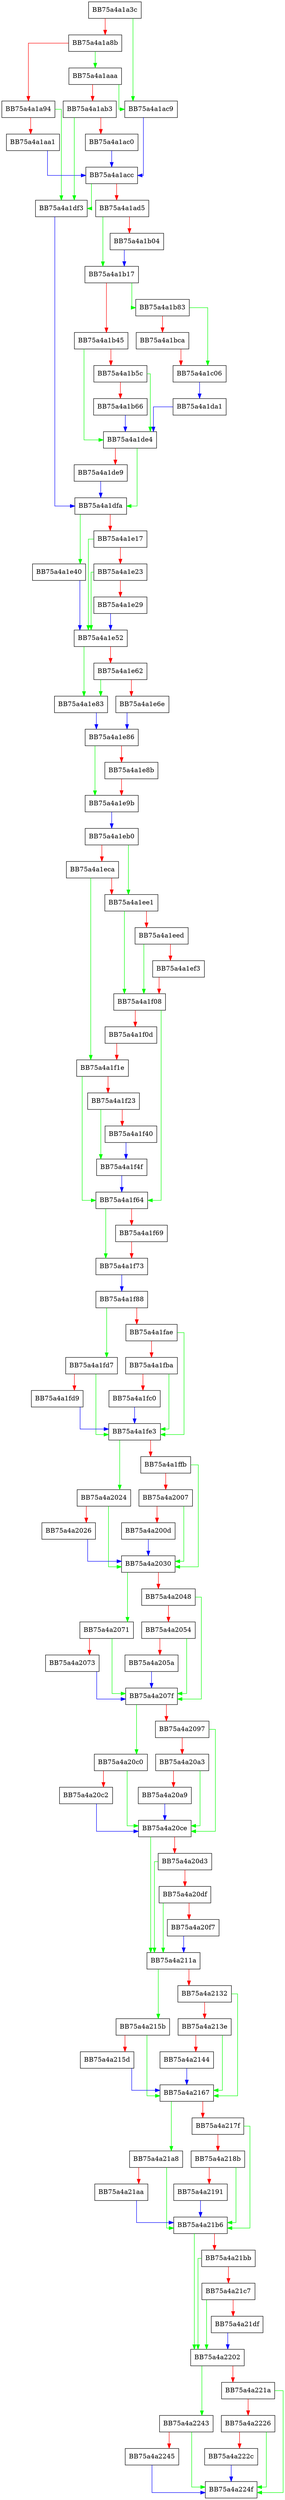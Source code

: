digraph AddSenseHeartbeatData {
  node [shape="box"];
  graph [splines=ortho];
  BB75a4a1a3c -> BB75a4a1ac9 [color="green"];
  BB75a4a1a3c -> BB75a4a1a8b [color="red"];
  BB75a4a1a8b -> BB75a4a1aaa [color="green"];
  BB75a4a1a8b -> BB75a4a1a94 [color="red"];
  BB75a4a1a94 -> BB75a4a1df3 [color="green"];
  BB75a4a1a94 -> BB75a4a1aa1 [color="red"];
  BB75a4a1aa1 -> BB75a4a1acc [color="blue"];
  BB75a4a1aaa -> BB75a4a1ac9 [color="green"];
  BB75a4a1aaa -> BB75a4a1ab3 [color="red"];
  BB75a4a1ab3 -> BB75a4a1df3 [color="green"];
  BB75a4a1ab3 -> BB75a4a1ac0 [color="red"];
  BB75a4a1ac0 -> BB75a4a1acc [color="blue"];
  BB75a4a1ac9 -> BB75a4a1acc [color="blue"];
  BB75a4a1acc -> BB75a4a1df3 [color="green"];
  BB75a4a1acc -> BB75a4a1ad5 [color="red"];
  BB75a4a1ad5 -> BB75a4a1b17 [color="green"];
  BB75a4a1ad5 -> BB75a4a1b04 [color="red"];
  BB75a4a1b04 -> BB75a4a1b17 [color="blue"];
  BB75a4a1b17 -> BB75a4a1b83 [color="green"];
  BB75a4a1b17 -> BB75a4a1b45 [color="red"];
  BB75a4a1b45 -> BB75a4a1de4 [color="green"];
  BB75a4a1b45 -> BB75a4a1b5c [color="red"];
  BB75a4a1b5c -> BB75a4a1de4 [color="green"];
  BB75a4a1b5c -> BB75a4a1b66 [color="red"];
  BB75a4a1b66 -> BB75a4a1de4 [color="blue"];
  BB75a4a1b83 -> BB75a4a1c06 [color="green"];
  BB75a4a1b83 -> BB75a4a1bca [color="red"];
  BB75a4a1bca -> BB75a4a1c06 [color="red"];
  BB75a4a1c06 -> BB75a4a1da1 [color="blue"];
  BB75a4a1da1 -> BB75a4a1de4 [color="blue"];
  BB75a4a1de4 -> BB75a4a1dfa [color="green"];
  BB75a4a1de4 -> BB75a4a1de9 [color="red"];
  BB75a4a1de9 -> BB75a4a1dfa [color="blue"];
  BB75a4a1df3 -> BB75a4a1dfa [color="blue"];
  BB75a4a1dfa -> BB75a4a1e40 [color="green"];
  BB75a4a1dfa -> BB75a4a1e17 [color="red"];
  BB75a4a1e17 -> BB75a4a1e52 [color="green"];
  BB75a4a1e17 -> BB75a4a1e23 [color="red"];
  BB75a4a1e23 -> BB75a4a1e52 [color="green"];
  BB75a4a1e23 -> BB75a4a1e29 [color="red"];
  BB75a4a1e29 -> BB75a4a1e52 [color="blue"];
  BB75a4a1e40 -> BB75a4a1e52 [color="blue"];
  BB75a4a1e52 -> BB75a4a1e83 [color="green"];
  BB75a4a1e52 -> BB75a4a1e62 [color="red"];
  BB75a4a1e62 -> BB75a4a1e83 [color="green"];
  BB75a4a1e62 -> BB75a4a1e6e [color="red"];
  BB75a4a1e6e -> BB75a4a1e86 [color="blue"];
  BB75a4a1e83 -> BB75a4a1e86 [color="blue"];
  BB75a4a1e86 -> BB75a4a1e9b [color="green"];
  BB75a4a1e86 -> BB75a4a1e8b [color="red"];
  BB75a4a1e8b -> BB75a4a1e9b [color="red"];
  BB75a4a1e9b -> BB75a4a1eb0 [color="blue"];
  BB75a4a1eb0 -> BB75a4a1ee1 [color="green"];
  BB75a4a1eb0 -> BB75a4a1eca [color="red"];
  BB75a4a1eca -> BB75a4a1f1e [color="green"];
  BB75a4a1eca -> BB75a4a1ee1 [color="red"];
  BB75a4a1ee1 -> BB75a4a1f08 [color="green"];
  BB75a4a1ee1 -> BB75a4a1eed [color="red"];
  BB75a4a1eed -> BB75a4a1f08 [color="green"];
  BB75a4a1eed -> BB75a4a1ef3 [color="red"];
  BB75a4a1ef3 -> BB75a4a1f08 [color="red"];
  BB75a4a1f08 -> BB75a4a1f64 [color="green"];
  BB75a4a1f08 -> BB75a4a1f0d [color="red"];
  BB75a4a1f0d -> BB75a4a1f1e [color="red"];
  BB75a4a1f1e -> BB75a4a1f64 [color="green"];
  BB75a4a1f1e -> BB75a4a1f23 [color="red"];
  BB75a4a1f23 -> BB75a4a1f4f [color="green"];
  BB75a4a1f23 -> BB75a4a1f40 [color="red"];
  BB75a4a1f40 -> BB75a4a1f4f [color="blue"];
  BB75a4a1f4f -> BB75a4a1f64 [color="blue"];
  BB75a4a1f64 -> BB75a4a1f73 [color="green"];
  BB75a4a1f64 -> BB75a4a1f69 [color="red"];
  BB75a4a1f69 -> BB75a4a1f73 [color="red"];
  BB75a4a1f73 -> BB75a4a1f88 [color="blue"];
  BB75a4a1f88 -> BB75a4a1fd7 [color="green"];
  BB75a4a1f88 -> BB75a4a1fae [color="red"];
  BB75a4a1fae -> BB75a4a1fe3 [color="green"];
  BB75a4a1fae -> BB75a4a1fba [color="red"];
  BB75a4a1fba -> BB75a4a1fe3 [color="green"];
  BB75a4a1fba -> BB75a4a1fc0 [color="red"];
  BB75a4a1fc0 -> BB75a4a1fe3 [color="blue"];
  BB75a4a1fd7 -> BB75a4a1fe3 [color="green"];
  BB75a4a1fd7 -> BB75a4a1fd9 [color="red"];
  BB75a4a1fd9 -> BB75a4a1fe3 [color="blue"];
  BB75a4a1fe3 -> BB75a4a2024 [color="green"];
  BB75a4a1fe3 -> BB75a4a1ffb [color="red"];
  BB75a4a1ffb -> BB75a4a2030 [color="green"];
  BB75a4a1ffb -> BB75a4a2007 [color="red"];
  BB75a4a2007 -> BB75a4a2030 [color="green"];
  BB75a4a2007 -> BB75a4a200d [color="red"];
  BB75a4a200d -> BB75a4a2030 [color="blue"];
  BB75a4a2024 -> BB75a4a2030 [color="green"];
  BB75a4a2024 -> BB75a4a2026 [color="red"];
  BB75a4a2026 -> BB75a4a2030 [color="blue"];
  BB75a4a2030 -> BB75a4a2071 [color="green"];
  BB75a4a2030 -> BB75a4a2048 [color="red"];
  BB75a4a2048 -> BB75a4a207f [color="green"];
  BB75a4a2048 -> BB75a4a2054 [color="red"];
  BB75a4a2054 -> BB75a4a207f [color="green"];
  BB75a4a2054 -> BB75a4a205a [color="red"];
  BB75a4a205a -> BB75a4a207f [color="blue"];
  BB75a4a2071 -> BB75a4a207f [color="green"];
  BB75a4a2071 -> BB75a4a2073 [color="red"];
  BB75a4a2073 -> BB75a4a207f [color="blue"];
  BB75a4a207f -> BB75a4a20c0 [color="green"];
  BB75a4a207f -> BB75a4a2097 [color="red"];
  BB75a4a2097 -> BB75a4a20ce [color="green"];
  BB75a4a2097 -> BB75a4a20a3 [color="red"];
  BB75a4a20a3 -> BB75a4a20ce [color="green"];
  BB75a4a20a3 -> BB75a4a20a9 [color="red"];
  BB75a4a20a9 -> BB75a4a20ce [color="blue"];
  BB75a4a20c0 -> BB75a4a20ce [color="green"];
  BB75a4a20c0 -> BB75a4a20c2 [color="red"];
  BB75a4a20c2 -> BB75a4a20ce [color="blue"];
  BB75a4a20ce -> BB75a4a211a [color="green"];
  BB75a4a20ce -> BB75a4a20d3 [color="red"];
  BB75a4a20d3 -> BB75a4a211a [color="green"];
  BB75a4a20d3 -> BB75a4a20df [color="red"];
  BB75a4a20df -> BB75a4a211a [color="green"];
  BB75a4a20df -> BB75a4a20f7 [color="red"];
  BB75a4a20f7 -> BB75a4a211a [color="blue"];
  BB75a4a211a -> BB75a4a215b [color="green"];
  BB75a4a211a -> BB75a4a2132 [color="red"];
  BB75a4a2132 -> BB75a4a2167 [color="green"];
  BB75a4a2132 -> BB75a4a213e [color="red"];
  BB75a4a213e -> BB75a4a2167 [color="green"];
  BB75a4a213e -> BB75a4a2144 [color="red"];
  BB75a4a2144 -> BB75a4a2167 [color="blue"];
  BB75a4a215b -> BB75a4a2167 [color="green"];
  BB75a4a215b -> BB75a4a215d [color="red"];
  BB75a4a215d -> BB75a4a2167 [color="blue"];
  BB75a4a2167 -> BB75a4a21a8 [color="green"];
  BB75a4a2167 -> BB75a4a217f [color="red"];
  BB75a4a217f -> BB75a4a21b6 [color="green"];
  BB75a4a217f -> BB75a4a218b [color="red"];
  BB75a4a218b -> BB75a4a21b6 [color="green"];
  BB75a4a218b -> BB75a4a2191 [color="red"];
  BB75a4a2191 -> BB75a4a21b6 [color="blue"];
  BB75a4a21a8 -> BB75a4a21b6 [color="green"];
  BB75a4a21a8 -> BB75a4a21aa [color="red"];
  BB75a4a21aa -> BB75a4a21b6 [color="blue"];
  BB75a4a21b6 -> BB75a4a2202 [color="green"];
  BB75a4a21b6 -> BB75a4a21bb [color="red"];
  BB75a4a21bb -> BB75a4a2202 [color="green"];
  BB75a4a21bb -> BB75a4a21c7 [color="red"];
  BB75a4a21c7 -> BB75a4a2202 [color="green"];
  BB75a4a21c7 -> BB75a4a21df [color="red"];
  BB75a4a21df -> BB75a4a2202 [color="blue"];
  BB75a4a2202 -> BB75a4a2243 [color="green"];
  BB75a4a2202 -> BB75a4a221a [color="red"];
  BB75a4a221a -> BB75a4a224f [color="green"];
  BB75a4a221a -> BB75a4a2226 [color="red"];
  BB75a4a2226 -> BB75a4a224f [color="green"];
  BB75a4a2226 -> BB75a4a222c [color="red"];
  BB75a4a222c -> BB75a4a224f [color="blue"];
  BB75a4a2243 -> BB75a4a224f [color="green"];
  BB75a4a2243 -> BB75a4a2245 [color="red"];
  BB75a4a2245 -> BB75a4a224f [color="blue"];
}